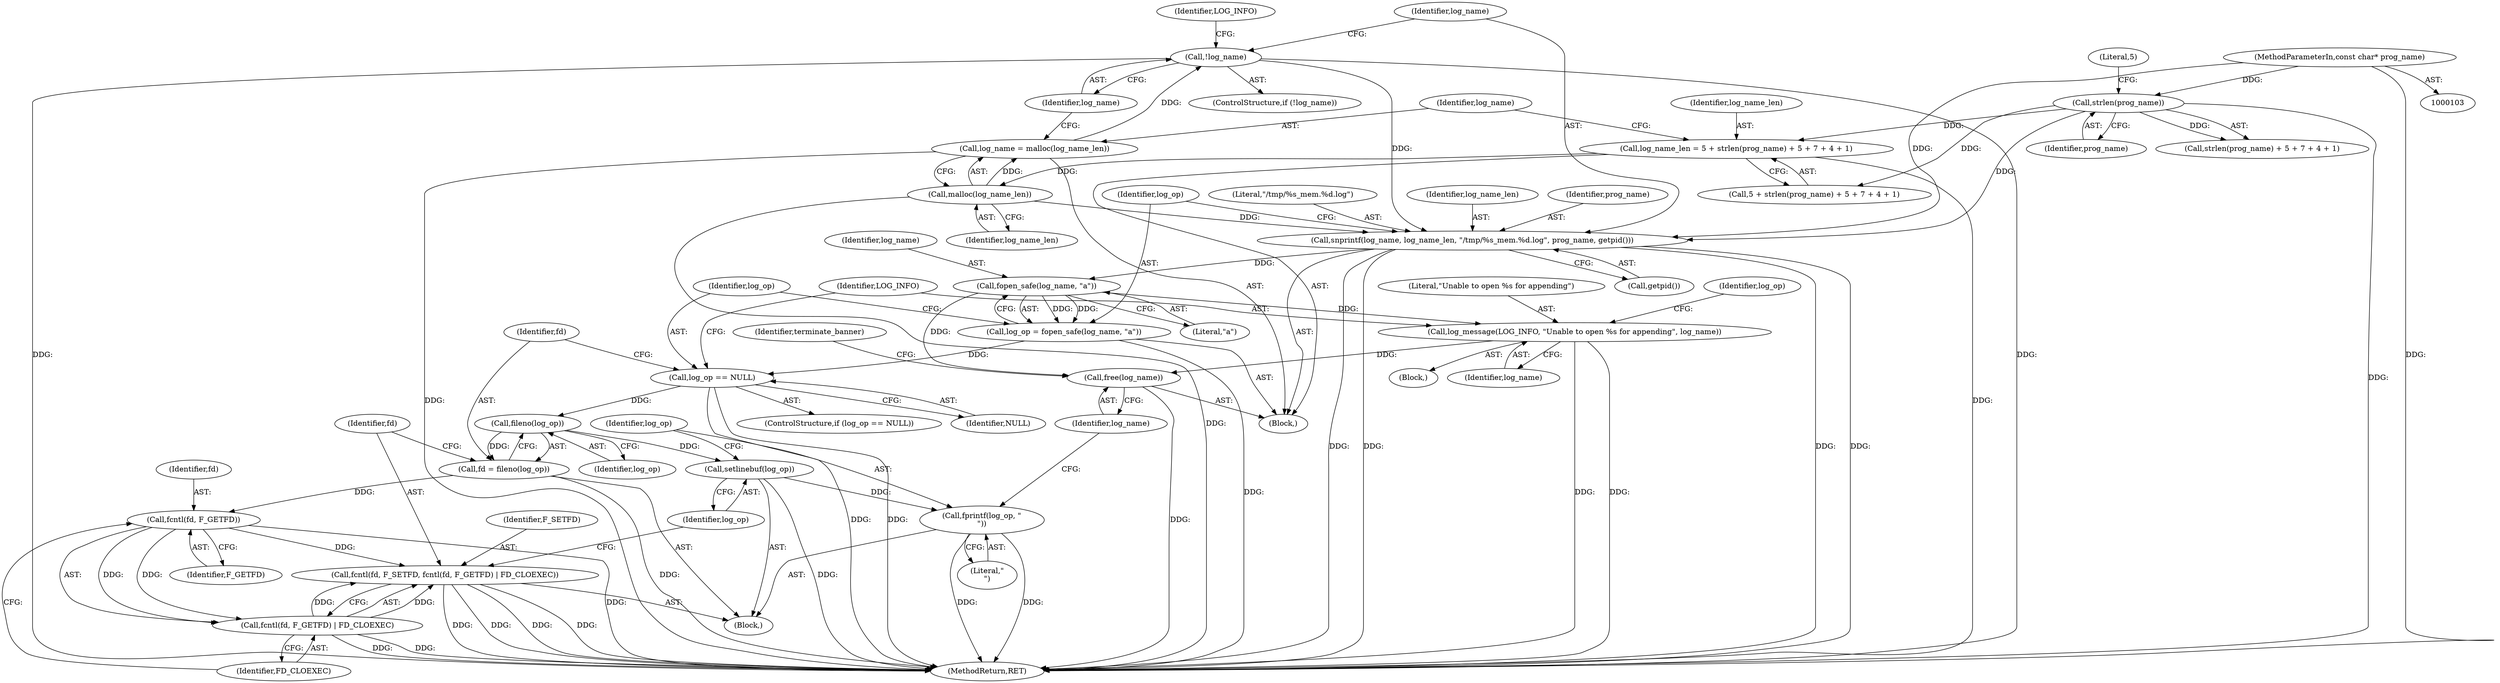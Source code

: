 digraph "0_keepalived_04f2d32871bb3b11d7dc024039952f2fe2750306_9@API" {
"1000152" [label="(Call,snprintf(log_name, log_name_len, \"/tmp/%s_mem.%d.log\", prog_name, getpid()))"];
"1000142" [label="(Call,!log_name)"];
"1000137" [label="(Call,log_name = malloc(log_name_len))"];
"1000139" [label="(Call,malloc(log_name_len))"];
"1000123" [label="(Call,log_name_len = 5 + strlen(prog_name) + 5 + 7 + 4 + 1)"];
"1000128" [label="(Call,strlen(prog_name))"];
"1000104" [label="(MethodParameterIn,const char* prog_name)"];
"1000160" [label="(Call,fopen_safe(log_name, \"a\"))"];
"1000158" [label="(Call,log_op = fopen_safe(log_name, \"a\"))"];
"1000164" [label="(Call,log_op == NULL)"];
"1000180" [label="(Call,fileno(log_op))"];
"1000178" [label="(Call,fd = fileno(log_op))"];
"1000186" [label="(Call,fcntl(fd, F_GETFD))"];
"1000182" [label="(Call,fcntl(fd, F_SETFD, fcntl(fd, F_GETFD) | FD_CLOEXEC))"];
"1000185" [label="(Call,fcntl(fd, F_GETFD) | FD_CLOEXEC)"];
"1000190" [label="(Call,setlinebuf(log_op))"];
"1000192" [label="(Call,fprintf(log_op, \"\n\"))"];
"1000168" [label="(Call,log_message(LOG_INFO, \"Unable to open %s for appending\", log_name))"];
"1000195" [label="(Call,free(log_name))"];
"1000137" [label="(Call,log_name = malloc(log_name_len))"];
"1000124" [label="(Identifier,log_name_len)"];
"1000171" [label="(Identifier,log_name)"];
"1000141" [label="(ControlStructure,if (!log_name))"];
"1000176" [label="(Block,)"];
"1000160" [label="(Call,fopen_safe(log_name, \"a\"))"];
"1000153" [label="(Identifier,log_name)"];
"1000146" [label="(Identifier,LOG_INFO)"];
"1000162" [label="(Literal,\"a\")"];
"1000193" [label="(Identifier,log_op)"];
"1000167" [label="(Block,)"];
"1000198" [label="(Identifier,terminate_banner)"];
"1000156" [label="(Identifier,prog_name)"];
"1000129" [label="(Identifier,prog_name)"];
"1000184" [label="(Identifier,F_SETFD)"];
"1000165" [label="(Identifier,log_op)"];
"1000164" [label="(Call,log_op == NULL)"];
"1000152" [label="(Call,snprintf(log_name, log_name_len, \"/tmp/%s_mem.%d.log\", prog_name, getpid()))"];
"1000127" [label="(Call,strlen(prog_name) + 5 + 7 + 4 + 1)"];
"1000180" [label="(Call,fileno(log_op))"];
"1000189" [label="(Identifier,FD_CLOEXEC)"];
"1000192" [label="(Call,fprintf(log_op, \"\n\"))"];
"1000195" [label="(Call,free(log_name))"];
"1000178" [label="(Call,fd = fileno(log_op))"];
"1000194" [label="(Literal,\"\n\")"];
"1000157" [label="(Call,getpid())"];
"1000139" [label="(Call,malloc(log_name_len))"];
"1000125" [label="(Call,5 + strlen(prog_name) + 5 + 7 + 4 + 1)"];
"1000182" [label="(Call,fcntl(fd, F_SETFD, fcntl(fd, F_GETFD) | FD_CLOEXEC))"];
"1000159" [label="(Identifier,log_op)"];
"1000181" [label="(Identifier,log_op)"];
"1000163" [label="(ControlStructure,if (log_op == NULL))"];
"1000161" [label="(Identifier,log_name)"];
"1000186" [label="(Call,fcntl(fd, F_GETFD))"];
"1000190" [label="(Call,setlinebuf(log_op))"];
"1000170" [label="(Literal,\"Unable to open %s for appending\")"];
"1000143" [label="(Identifier,log_name)"];
"1000131" [label="(Literal,5)"];
"1000191" [label="(Identifier,log_op)"];
"1000166" [label="(Identifier,NULL)"];
"1000104" [label="(MethodParameterIn,const char* prog_name)"];
"1000188" [label="(Identifier,F_GETFD)"];
"1000200" [label="(MethodReturn,RET)"];
"1000187" [label="(Identifier,fd)"];
"1000106" [label="(Block,)"];
"1000128" [label="(Call,strlen(prog_name))"];
"1000123" [label="(Call,log_name_len = 5 + strlen(prog_name) + 5 + 7 + 4 + 1)"];
"1000155" [label="(Literal,\"/tmp/%s_mem.%d.log\")"];
"1000158" [label="(Call,log_op = fopen_safe(log_name, \"a\"))"];
"1000138" [label="(Identifier,log_name)"];
"1000179" [label="(Identifier,fd)"];
"1000183" [label="(Identifier,fd)"];
"1000173" [label="(Identifier,log_op)"];
"1000169" [label="(Identifier,LOG_INFO)"];
"1000154" [label="(Identifier,log_name_len)"];
"1000140" [label="(Identifier,log_name_len)"];
"1000142" [label="(Call,!log_name)"];
"1000196" [label="(Identifier,log_name)"];
"1000168" [label="(Call,log_message(LOG_INFO, \"Unable to open %s for appending\", log_name))"];
"1000185" [label="(Call,fcntl(fd, F_GETFD) | FD_CLOEXEC)"];
"1000152" -> "1000106"  [label="AST: "];
"1000152" -> "1000157"  [label="CFG: "];
"1000153" -> "1000152"  [label="AST: "];
"1000154" -> "1000152"  [label="AST: "];
"1000155" -> "1000152"  [label="AST: "];
"1000156" -> "1000152"  [label="AST: "];
"1000157" -> "1000152"  [label="AST: "];
"1000159" -> "1000152"  [label="CFG: "];
"1000152" -> "1000200"  [label="DDG: "];
"1000152" -> "1000200"  [label="DDG: "];
"1000152" -> "1000200"  [label="DDG: "];
"1000152" -> "1000200"  [label="DDG: "];
"1000142" -> "1000152"  [label="DDG: "];
"1000139" -> "1000152"  [label="DDG: "];
"1000128" -> "1000152"  [label="DDG: "];
"1000104" -> "1000152"  [label="DDG: "];
"1000152" -> "1000160"  [label="DDG: "];
"1000142" -> "1000141"  [label="AST: "];
"1000142" -> "1000143"  [label="CFG: "];
"1000143" -> "1000142"  [label="AST: "];
"1000146" -> "1000142"  [label="CFG: "];
"1000153" -> "1000142"  [label="CFG: "];
"1000142" -> "1000200"  [label="DDG: "];
"1000142" -> "1000200"  [label="DDG: "];
"1000137" -> "1000142"  [label="DDG: "];
"1000137" -> "1000106"  [label="AST: "];
"1000137" -> "1000139"  [label="CFG: "];
"1000138" -> "1000137"  [label="AST: "];
"1000139" -> "1000137"  [label="AST: "];
"1000143" -> "1000137"  [label="CFG: "];
"1000137" -> "1000200"  [label="DDG: "];
"1000139" -> "1000137"  [label="DDG: "];
"1000139" -> "1000140"  [label="CFG: "];
"1000140" -> "1000139"  [label="AST: "];
"1000139" -> "1000200"  [label="DDG: "];
"1000123" -> "1000139"  [label="DDG: "];
"1000123" -> "1000106"  [label="AST: "];
"1000123" -> "1000125"  [label="CFG: "];
"1000124" -> "1000123"  [label="AST: "];
"1000125" -> "1000123"  [label="AST: "];
"1000138" -> "1000123"  [label="CFG: "];
"1000123" -> "1000200"  [label="DDG: "];
"1000128" -> "1000123"  [label="DDG: "];
"1000128" -> "1000127"  [label="AST: "];
"1000128" -> "1000129"  [label="CFG: "];
"1000129" -> "1000128"  [label="AST: "];
"1000131" -> "1000128"  [label="CFG: "];
"1000128" -> "1000200"  [label="DDG: "];
"1000128" -> "1000125"  [label="DDG: "];
"1000128" -> "1000127"  [label="DDG: "];
"1000104" -> "1000128"  [label="DDG: "];
"1000104" -> "1000103"  [label="AST: "];
"1000104" -> "1000200"  [label="DDG: "];
"1000160" -> "1000158"  [label="AST: "];
"1000160" -> "1000162"  [label="CFG: "];
"1000161" -> "1000160"  [label="AST: "];
"1000162" -> "1000160"  [label="AST: "];
"1000158" -> "1000160"  [label="CFG: "];
"1000160" -> "1000158"  [label="DDG: "];
"1000160" -> "1000158"  [label="DDG: "];
"1000160" -> "1000168"  [label="DDG: "];
"1000160" -> "1000195"  [label="DDG: "];
"1000158" -> "1000106"  [label="AST: "];
"1000159" -> "1000158"  [label="AST: "];
"1000165" -> "1000158"  [label="CFG: "];
"1000158" -> "1000200"  [label="DDG: "];
"1000158" -> "1000164"  [label="DDG: "];
"1000164" -> "1000163"  [label="AST: "];
"1000164" -> "1000166"  [label="CFG: "];
"1000165" -> "1000164"  [label="AST: "];
"1000166" -> "1000164"  [label="AST: "];
"1000169" -> "1000164"  [label="CFG: "];
"1000179" -> "1000164"  [label="CFG: "];
"1000164" -> "1000200"  [label="DDG: "];
"1000164" -> "1000200"  [label="DDG: "];
"1000164" -> "1000180"  [label="DDG: "];
"1000180" -> "1000178"  [label="AST: "];
"1000180" -> "1000181"  [label="CFG: "];
"1000181" -> "1000180"  [label="AST: "];
"1000178" -> "1000180"  [label="CFG: "];
"1000180" -> "1000178"  [label="DDG: "];
"1000180" -> "1000190"  [label="DDG: "];
"1000178" -> "1000176"  [label="AST: "];
"1000179" -> "1000178"  [label="AST: "];
"1000183" -> "1000178"  [label="CFG: "];
"1000178" -> "1000200"  [label="DDG: "];
"1000178" -> "1000186"  [label="DDG: "];
"1000186" -> "1000185"  [label="AST: "];
"1000186" -> "1000188"  [label="CFG: "];
"1000187" -> "1000186"  [label="AST: "];
"1000188" -> "1000186"  [label="AST: "];
"1000189" -> "1000186"  [label="CFG: "];
"1000186" -> "1000200"  [label="DDG: "];
"1000186" -> "1000182"  [label="DDG: "];
"1000186" -> "1000185"  [label="DDG: "];
"1000186" -> "1000185"  [label="DDG: "];
"1000182" -> "1000176"  [label="AST: "];
"1000182" -> "1000185"  [label="CFG: "];
"1000183" -> "1000182"  [label="AST: "];
"1000184" -> "1000182"  [label="AST: "];
"1000185" -> "1000182"  [label="AST: "];
"1000191" -> "1000182"  [label="CFG: "];
"1000182" -> "1000200"  [label="DDG: "];
"1000182" -> "1000200"  [label="DDG: "];
"1000182" -> "1000200"  [label="DDG: "];
"1000182" -> "1000200"  [label="DDG: "];
"1000185" -> "1000182"  [label="DDG: "];
"1000185" -> "1000182"  [label="DDG: "];
"1000185" -> "1000189"  [label="CFG: "];
"1000189" -> "1000185"  [label="AST: "];
"1000185" -> "1000200"  [label="DDG: "];
"1000185" -> "1000200"  [label="DDG: "];
"1000190" -> "1000176"  [label="AST: "];
"1000190" -> "1000191"  [label="CFG: "];
"1000191" -> "1000190"  [label="AST: "];
"1000193" -> "1000190"  [label="CFG: "];
"1000190" -> "1000200"  [label="DDG: "];
"1000190" -> "1000192"  [label="DDG: "];
"1000192" -> "1000176"  [label="AST: "];
"1000192" -> "1000194"  [label="CFG: "];
"1000193" -> "1000192"  [label="AST: "];
"1000194" -> "1000192"  [label="AST: "];
"1000196" -> "1000192"  [label="CFG: "];
"1000192" -> "1000200"  [label="DDG: "];
"1000192" -> "1000200"  [label="DDG: "];
"1000168" -> "1000167"  [label="AST: "];
"1000168" -> "1000171"  [label="CFG: "];
"1000169" -> "1000168"  [label="AST: "];
"1000170" -> "1000168"  [label="AST: "];
"1000171" -> "1000168"  [label="AST: "];
"1000173" -> "1000168"  [label="CFG: "];
"1000168" -> "1000200"  [label="DDG: "];
"1000168" -> "1000200"  [label="DDG: "];
"1000168" -> "1000195"  [label="DDG: "];
"1000195" -> "1000106"  [label="AST: "];
"1000195" -> "1000196"  [label="CFG: "];
"1000196" -> "1000195"  [label="AST: "];
"1000198" -> "1000195"  [label="CFG: "];
"1000195" -> "1000200"  [label="DDG: "];
}
